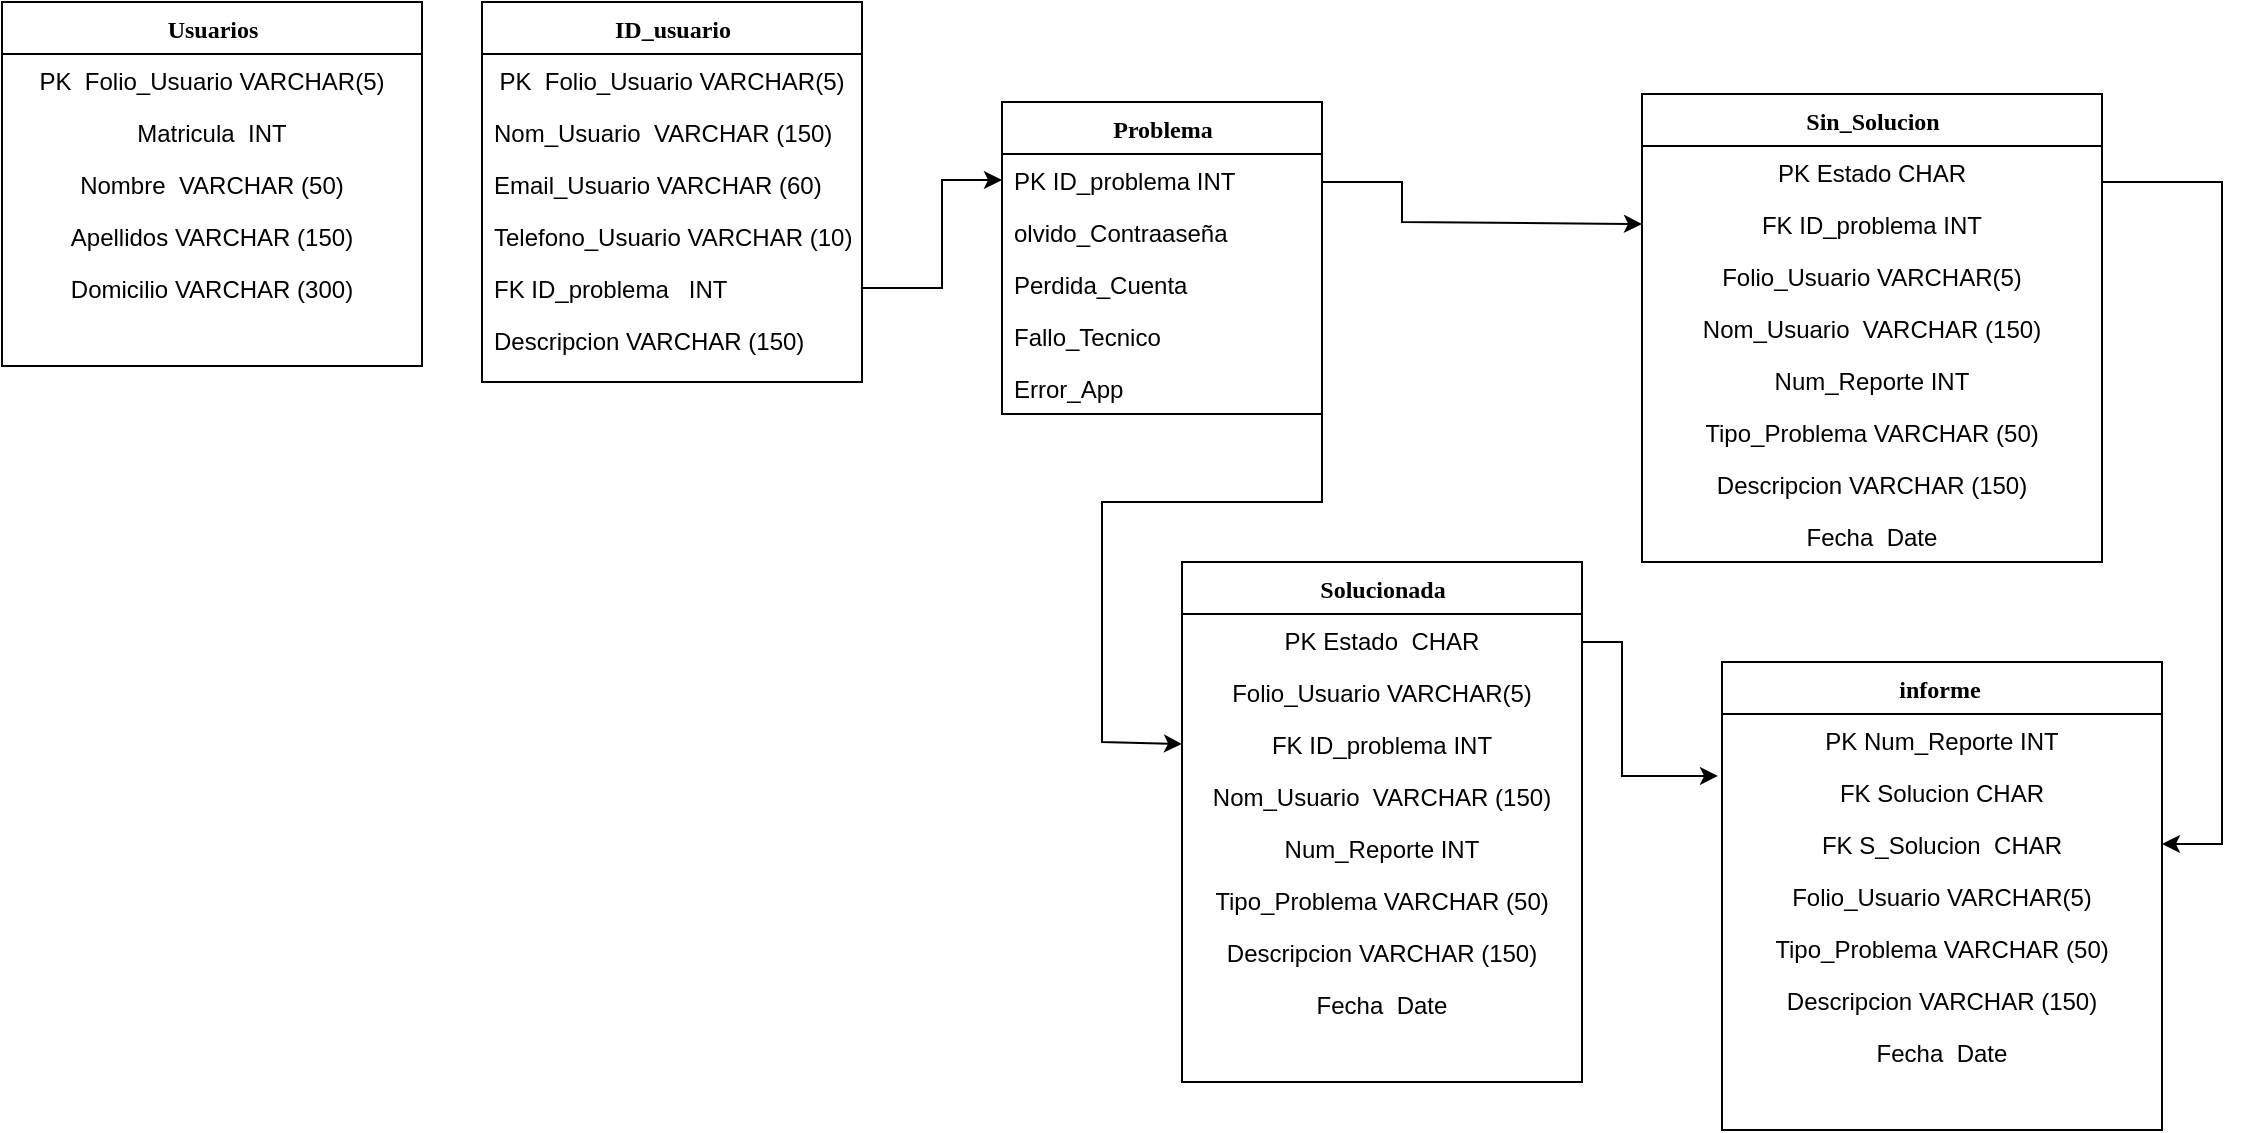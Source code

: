 <mxfile version="18.2.0" type="github">
  <diagram name="Page-1" id="9f46799a-70d6-7492-0946-bef42562c5a5">
    <mxGraphModel dx="2120" dy="456" grid="1" gridSize="10" guides="1" tooltips="1" connect="1" arrows="1" fold="1" page="1" pageScale="1" pageWidth="1100" pageHeight="850" background="none" math="0" shadow="0">
      <root>
        <mxCell id="0" />
        <mxCell id="1" parent="0" />
        <mxCell id="78961159f06e98e8-17" value="ID_usuario" style="swimlane;html=1;fontStyle=1;align=center;verticalAlign=top;childLayout=stackLayout;horizontal=1;startSize=26;horizontalStack=0;resizeParent=1;resizeLast=0;collapsible=1;marginBottom=0;swimlaneFillColor=#ffffff;rounded=0;shadow=0;comic=0;labelBackgroundColor=none;strokeWidth=1;fillColor=none;fontFamily=Verdana;fontSize=12" parent="1" vertex="1">
          <mxGeometry x="210" y="30" width="190" height="190" as="geometry" />
        </mxCell>
        <mxCell id="78961159f06e98e8-23" value="&lt;div style=&quot;&quot;&gt;&lt;span style=&quot;background-color: initial;&quot;&gt;PK &lt;span style=&quot;white-space: pre;&quot;&gt; &lt;/span&gt;Folio_Usuario&lt;/span&gt;&lt;span style=&quot;background-color: initial; white-space: pre;&quot;&gt; VARCHAR(5)&lt;/span&gt;&lt;/div&gt;" style="text;html=1;strokeColor=none;fillColor=none;align=center;verticalAlign=top;spacingLeft=4;spacingRight=4;whiteSpace=wrap;overflow=hidden;rotatable=0;points=[[0,0.5],[1,0.5]];portConstraint=eastwest;" parent="78961159f06e98e8-17" vertex="1">
          <mxGeometry y="26" width="190" height="26" as="geometry" />
        </mxCell>
        <mxCell id="78961159f06e98e8-21" value="Nom_Usuario&amp;nbsp; VARCHAR (150)" style="text;html=1;strokeColor=none;fillColor=none;align=left;verticalAlign=top;spacingLeft=4;spacingRight=4;whiteSpace=wrap;overflow=hidden;rotatable=0;points=[[0,0.5],[1,0.5]];portConstraint=eastwest;" parent="78961159f06e98e8-17" vertex="1">
          <mxGeometry y="52" width="190" height="26" as="geometry" />
        </mxCell>
        <mxCell id="78961159f06e98e8-25" value="Email_Usuario VARCHAR (60)" style="text;html=1;strokeColor=none;fillColor=none;align=left;verticalAlign=top;spacingLeft=4;spacingRight=4;whiteSpace=wrap;overflow=hidden;rotatable=0;points=[[0,0.5],[1,0.5]];portConstraint=eastwest;" parent="78961159f06e98e8-17" vertex="1">
          <mxGeometry y="78" width="190" height="26" as="geometry" />
        </mxCell>
        <mxCell id="78961159f06e98e8-26" value="Telefono_Usuario VARCHAR (10)" style="text;html=1;strokeColor=none;fillColor=none;align=left;verticalAlign=top;spacingLeft=4;spacingRight=4;whiteSpace=wrap;overflow=hidden;rotatable=0;points=[[0,0.5],[1,0.5]];portConstraint=eastwest;" parent="78961159f06e98e8-17" vertex="1">
          <mxGeometry y="104" width="190" height="26" as="geometry" />
        </mxCell>
        <mxCell id="78961159f06e98e8-24" value="FK ID_problema&amp;nbsp;&lt;span style=&quot;white-space: pre;&quot;&gt; &lt;/span&gt;&lt;span style=&quot;white-space: pre;&quot;&gt; &lt;/span&gt;INT" style="text;html=1;strokeColor=none;fillColor=none;align=left;verticalAlign=top;spacingLeft=4;spacingRight=4;whiteSpace=wrap;overflow=hidden;rotatable=0;points=[[0,0.5],[1,0.5]];portConstraint=eastwest;" parent="78961159f06e98e8-17" vertex="1">
          <mxGeometry y="130" width="190" height="26" as="geometry" />
        </mxCell>
        <mxCell id="78961159f06e98e8-20" value="Descripcion&lt;span style=&quot;&quot;&gt; &lt;/span&gt;VARCHAR (150)" style="text;html=1;strokeColor=none;fillColor=none;align=left;verticalAlign=top;spacingLeft=4;spacingRight=4;whiteSpace=wrap;overflow=hidden;rotatable=0;points=[[0,0.5],[1,0.5]];portConstraint=eastwest;" parent="78961159f06e98e8-17" vertex="1">
          <mxGeometry y="156" width="190" height="26" as="geometry" />
        </mxCell>
        <mxCell id="78961159f06e98e8-30" value="Usuarios" style="swimlane;html=1;fontStyle=1;align=center;verticalAlign=top;childLayout=stackLayout;horizontal=1;startSize=26;horizontalStack=0;resizeParent=1;resizeLast=0;collapsible=1;marginBottom=0;swimlaneFillColor=#ffffff;rounded=0;shadow=0;comic=0;labelBackgroundColor=none;strokeWidth=1;fillColor=none;fontFamily=Verdana;fontSize=12" parent="1" vertex="1">
          <mxGeometry x="-30" y="30" width="210" height="182" as="geometry" />
        </mxCell>
        <mxCell id="MW6UIU1s70_hb1hz5P5l-1" value="&lt;div style=&quot;&quot;&gt;&lt;span style=&quot;background-color: initial;&quot;&gt;PK &lt;span style=&quot;white-space: pre;&quot;&gt; &lt;/span&gt;Folio_Usuario&lt;/span&gt;&lt;span style=&quot;background-color: initial; white-space: pre;&quot;&gt; VARCHAR(5)&lt;/span&gt;&lt;/div&gt;" style="text;html=1;strokeColor=none;fillColor=none;align=center;verticalAlign=top;spacingLeft=4;spacingRight=4;whiteSpace=wrap;overflow=hidden;rotatable=0;points=[[0,0.5],[1,0.5]];portConstraint=eastwest;" vertex="1" parent="78961159f06e98e8-30">
          <mxGeometry y="26" width="210" height="26" as="geometry" />
        </mxCell>
        <mxCell id="gsKUr-7NXjaGKJpmfNqr-25" value="&lt;div style=&quot;&quot;&gt;&lt;span style=&quot;background-color: initial;&quot;&gt;Matricula&lt;span style=&quot;white-space: pre;&quot;&gt;&amp;nbsp;&lt;span style=&quot;white-space: pre;&quot;&gt;	&lt;/span&gt;INT&lt;/span&gt;&lt;/span&gt;&lt;/div&gt;" style="text;html=1;strokeColor=none;fillColor=none;align=center;verticalAlign=top;spacingLeft=4;spacingRight=4;whiteSpace=wrap;overflow=hidden;rotatable=0;points=[[0,0.5],[1,0.5]];portConstraint=eastwest;" parent="78961159f06e98e8-30" vertex="1">
          <mxGeometry y="52" width="210" height="26" as="geometry" />
        </mxCell>
        <mxCell id="K94069X6ARe0IjTpD96H-12" value="Nombre&amp;nbsp; VARCHAR (50)" style="text;html=1;strokeColor=none;fillColor=none;align=center;verticalAlign=top;spacingLeft=4;spacingRight=4;whiteSpace=wrap;overflow=hidden;rotatable=0;points=[[0,0.5],[1,0.5]];portConstraint=eastwest;" parent="78961159f06e98e8-30" vertex="1">
          <mxGeometry y="78" width="210" height="26" as="geometry" />
        </mxCell>
        <mxCell id="gsKUr-7NXjaGKJpmfNqr-3" value="Apellidos VARCHAR (150)" style="text;html=1;strokeColor=none;fillColor=none;align=center;verticalAlign=top;spacingLeft=4;spacingRight=4;whiteSpace=wrap;overflow=hidden;rotatable=0;points=[[0,0.5],[1,0.5]];portConstraint=eastwest;" parent="78961159f06e98e8-30" vertex="1">
          <mxGeometry y="104" width="210" height="26" as="geometry" />
        </mxCell>
        <mxCell id="78961159f06e98e8-33" value="Domicilio&lt;span style=&quot;&quot;&gt;	&lt;/span&gt;VARCHAR (300)" style="text;html=1;strokeColor=none;fillColor=none;align=center;verticalAlign=top;spacingLeft=4;spacingRight=4;whiteSpace=wrap;overflow=hidden;rotatable=0;points=[[0,0.5],[1,0.5]];portConstraint=eastwest;" parent="78961159f06e98e8-30" vertex="1">
          <mxGeometry y="130" width="210" height="26" as="geometry" />
        </mxCell>
        <mxCell id="78961159f06e98e8-43" value="Problema" style="swimlane;html=1;fontStyle=1;align=center;verticalAlign=top;childLayout=stackLayout;horizontal=1;startSize=26;horizontalStack=0;resizeParent=1;resizeLast=0;collapsible=1;marginBottom=0;swimlaneFillColor=#ffffff;rounded=0;shadow=0;comic=0;labelBackgroundColor=none;strokeWidth=1;fillColor=none;fontFamily=Verdana;fontSize=12" parent="1" vertex="1">
          <mxGeometry x="470" y="80" width="160" height="156" as="geometry" />
        </mxCell>
        <mxCell id="78961159f06e98e8-44" value="PK&lt;span style=&quot;white-space: pre;&quot;&gt; &lt;/span&gt;ID_problema&lt;span style=&quot;white-space: pre;&quot;&gt; &lt;/span&gt;INT" style="text;html=1;strokeColor=none;fillColor=none;align=left;verticalAlign=top;spacingLeft=4;spacingRight=4;whiteSpace=wrap;overflow=hidden;rotatable=0;points=[[0,0.5],[1,0.5]];portConstraint=eastwest;" parent="78961159f06e98e8-43" vertex="1">
          <mxGeometry y="26" width="160" height="26" as="geometry" />
        </mxCell>
        <mxCell id="K94069X6ARe0IjTpD96H-6" value="olvido_Contraaseña" style="text;html=1;strokeColor=none;fillColor=none;align=left;verticalAlign=top;spacingLeft=4;spacingRight=4;whiteSpace=wrap;overflow=hidden;rotatable=0;points=[[0,0.5],[1,0.5]];portConstraint=eastwest;" parent="78961159f06e98e8-43" vertex="1">
          <mxGeometry y="52" width="160" height="26" as="geometry" />
        </mxCell>
        <mxCell id="78961159f06e98e8-45" value="Perdida_Cuenta" style="text;html=1;strokeColor=none;fillColor=none;align=left;verticalAlign=top;spacingLeft=4;spacingRight=4;whiteSpace=wrap;overflow=hidden;rotatable=0;points=[[0,0.5],[1,0.5]];portConstraint=eastwest;" parent="78961159f06e98e8-43" vertex="1">
          <mxGeometry y="78" width="160" height="26" as="geometry" />
        </mxCell>
        <mxCell id="78961159f06e98e8-49" value="Fallo_Tecnico" style="text;html=1;strokeColor=none;fillColor=none;align=left;verticalAlign=top;spacingLeft=4;spacingRight=4;whiteSpace=wrap;overflow=hidden;rotatable=0;points=[[0,0.5],[1,0.5]];portConstraint=eastwest;" parent="78961159f06e98e8-43" vertex="1">
          <mxGeometry y="104" width="160" height="26" as="geometry" />
        </mxCell>
        <mxCell id="78961159f06e98e8-50" value="Error_App" style="text;html=1;strokeColor=none;fillColor=none;align=left;verticalAlign=top;spacingLeft=4;spacingRight=4;whiteSpace=wrap;overflow=hidden;rotatable=0;points=[[0,0.5],[1,0.5]];portConstraint=eastwest;" parent="78961159f06e98e8-43" vertex="1">
          <mxGeometry y="130" width="160" height="26" as="geometry" />
        </mxCell>
        <mxCell id="78961159f06e98e8-56" value="Solucionada" style="swimlane;html=1;fontStyle=1;align=center;verticalAlign=top;childLayout=stackLayout;horizontal=1;startSize=26;horizontalStack=0;resizeParent=1;resizeLast=0;collapsible=1;marginBottom=0;swimlaneFillColor=#ffffff;rounded=0;shadow=0;comic=0;labelBackgroundColor=none;strokeWidth=1;fillColor=none;fontFamily=Verdana;fontSize=12" parent="1" vertex="1">
          <mxGeometry x="560" y="310" width="200" height="260" as="geometry" />
        </mxCell>
        <mxCell id="gsKUr-7NXjaGKJpmfNqr-1" value="&lt;div style=&quot;&quot;&gt;PK&lt;span style=&quot;white-space: pre;&quot;&gt; &lt;/span&gt;Estado&amp;nbsp;&lt;span style=&quot;white-space: pre;&quot;&gt; &lt;/span&gt;CHAR&lt;/div&gt;" style="text;html=1;strokeColor=none;fillColor=none;align=center;verticalAlign=top;spacingLeft=4;spacingRight=4;whiteSpace=wrap;overflow=hidden;rotatable=0;points=[[0,0.5],[1,0.5]];portConstraint=eastwest;" parent="78961159f06e98e8-56" vertex="1">
          <mxGeometry y="26" width="200" height="26" as="geometry" />
        </mxCell>
        <mxCell id="gsKUr-7NXjaGKJpmfNqr-23" value="&lt;div style=&quot;&quot;&gt;&lt;span style=&quot;background-color: initial;&quot;&gt;Folio_Usuario&lt;/span&gt;&lt;span style=&quot;background-color: initial; white-space: pre;&quot;&gt; VARCHAR(5)&lt;/span&gt;&lt;/div&gt;" style="text;html=1;strokeColor=none;fillColor=none;align=center;verticalAlign=top;spacingLeft=4;spacingRight=4;whiteSpace=wrap;overflow=hidden;rotatable=0;points=[[0,0.5],[1,0.5]];portConstraint=eastwest;" parent="78961159f06e98e8-56" vertex="1">
          <mxGeometry y="52" width="200" height="26" as="geometry" />
        </mxCell>
        <mxCell id="K94069X6ARe0IjTpD96H-11" value="FK&lt;span style=&quot;white-space: pre;&quot;&gt; &lt;/span&gt;ID_problema&lt;span style=&quot;white-space: pre;&quot;&gt; &lt;/span&gt;INT" style="text;html=1;strokeColor=none;fillColor=none;align=center;verticalAlign=top;spacingLeft=4;spacingRight=4;whiteSpace=wrap;overflow=hidden;rotatable=0;points=[[0,0.5],[1,0.5]];portConstraint=eastwest;" parent="78961159f06e98e8-56" vertex="1">
          <mxGeometry y="78" width="200" height="26" as="geometry" />
        </mxCell>
        <mxCell id="gsKUr-7NXjaGKJpmfNqr-2" value="Nom_Usuario&amp;nbsp; VARCHAR (150)" style="text;html=1;strokeColor=none;fillColor=none;align=center;verticalAlign=top;spacingLeft=4;spacingRight=4;whiteSpace=wrap;overflow=hidden;rotatable=0;points=[[0,0.5],[1,0.5]];portConstraint=eastwest;" parent="78961159f06e98e8-56" vertex="1">
          <mxGeometry y="104" width="200" height="26" as="geometry" />
        </mxCell>
        <mxCell id="78961159f06e98e8-59" value="Num_Reporte&lt;span style=&quot;white-space: pre;&quot;&gt; &lt;/span&gt;INT" style="text;html=1;strokeColor=none;fillColor=none;align=center;verticalAlign=top;spacingLeft=4;spacingRight=4;whiteSpace=wrap;overflow=hidden;rotatable=0;points=[[0,0.5],[1,0.5]];portConstraint=eastwest;" parent="78961159f06e98e8-56" vertex="1">
          <mxGeometry y="130" width="200" height="26" as="geometry" />
        </mxCell>
        <mxCell id="78961159f06e98e8-60" value="Tipo_Problema&lt;span style=&quot;white-space: pre;&quot;&gt; &lt;/span&gt;VARCHAR (50)" style="text;html=1;strokeColor=none;fillColor=none;align=center;verticalAlign=top;spacingLeft=4;spacingRight=4;whiteSpace=wrap;overflow=hidden;rotatable=0;points=[[0,0.5],[1,0.5]];portConstraint=eastwest;" parent="78961159f06e98e8-56" vertex="1">
          <mxGeometry y="156" width="200" height="26" as="geometry" />
        </mxCell>
        <mxCell id="gsKUr-7NXjaGKJpmfNqr-4" value="Descripcion&lt;span style=&quot;&quot;&gt; &lt;/span&gt;VARCHAR (150)" style="text;html=1;strokeColor=none;fillColor=none;align=center;verticalAlign=top;spacingLeft=4;spacingRight=4;whiteSpace=wrap;overflow=hidden;rotatable=0;points=[[0,0.5],[1,0.5]];portConstraint=eastwest;" parent="78961159f06e98e8-56" vertex="1">
          <mxGeometry y="182" width="200" height="26" as="geometry" />
        </mxCell>
        <mxCell id="78961159f06e98e8-62" value="Fecha &lt;span style=&quot;white-space: pre;&quot;&gt; &lt;/span&gt;Date" style="text;html=1;strokeColor=none;fillColor=none;align=center;verticalAlign=top;spacingLeft=4;spacingRight=4;whiteSpace=wrap;overflow=hidden;rotatable=0;points=[[0,0.5],[1,0.5]];portConstraint=eastwest;" parent="78961159f06e98e8-56" vertex="1">
          <mxGeometry y="208" width="200" height="26" as="geometry" />
        </mxCell>
        <mxCell id="-0gBYxAiiuX7f4nxkeiU-1" value="informe&amp;nbsp;" style="swimlane;html=1;fontStyle=1;align=center;verticalAlign=top;childLayout=stackLayout;horizontal=1;startSize=26;horizontalStack=0;resizeParent=1;resizeLast=0;collapsible=1;marginBottom=0;swimlaneFillColor=#ffffff;rounded=0;shadow=0;comic=0;labelBackgroundColor=none;strokeWidth=1;fillColor=none;fontFamily=Verdana;fontSize=12" parent="1" vertex="1">
          <mxGeometry x="830" y="360" width="220" height="234" as="geometry" />
        </mxCell>
        <mxCell id="-0gBYxAiiuX7f4nxkeiU-2" value="PK&lt;span style=&quot;white-space: pre;&quot;&gt; &lt;/span&gt;Num_Reporte&lt;span style=&quot;white-space: pre;&quot;&gt; &lt;/span&gt;INT" style="text;html=1;strokeColor=none;fillColor=none;align=center;verticalAlign=top;spacingLeft=4;spacingRight=4;whiteSpace=wrap;overflow=hidden;rotatable=0;points=[[0,0.5],[1,0.5]];portConstraint=eastwest;" parent="-0gBYxAiiuX7f4nxkeiU-1" vertex="1">
          <mxGeometry y="26" width="220" height="26" as="geometry" />
        </mxCell>
        <mxCell id="gsKUr-7NXjaGKJpmfNqr-14" value="&lt;div style=&quot;&quot;&gt;FK&lt;span style=&quot;white-space: pre;&quot;&gt; &lt;/span&gt;Solucion&lt;span style=&quot;white-space: pre;&quot;&gt; &lt;/span&gt;CHAR&lt;/div&gt;" style="text;html=1;strokeColor=none;fillColor=none;align=center;verticalAlign=top;spacingLeft=4;spacingRight=4;whiteSpace=wrap;overflow=hidden;rotatable=0;points=[[0,0.5],[1,0.5]];portConstraint=eastwest;" parent="-0gBYxAiiuX7f4nxkeiU-1" vertex="1">
          <mxGeometry y="52" width="220" height="26" as="geometry" />
        </mxCell>
        <mxCell id="gsKUr-7NXjaGKJpmfNqr-18" value="&lt;div style=&quot;&quot;&gt;FK&lt;span style=&quot;white-space: pre;&quot;&gt; &lt;/span&gt;S_Solucion&amp;nbsp;&lt;span style=&quot;white-space: pre;&quot;&gt; &lt;/span&gt;CHAR&lt;/div&gt;" style="text;html=1;strokeColor=none;fillColor=none;align=center;verticalAlign=top;spacingLeft=4;spacingRight=4;whiteSpace=wrap;overflow=hidden;rotatable=0;points=[[0,0.5],[1,0.5]];portConstraint=eastwest;" parent="-0gBYxAiiuX7f4nxkeiU-1" vertex="1">
          <mxGeometry y="78" width="220" height="26" as="geometry" />
        </mxCell>
        <mxCell id="gsKUr-7NXjaGKJpmfNqr-24" value="&lt;div style=&quot;&quot;&gt;&lt;span style=&quot;background-color: initial;&quot;&gt;Folio_Usuario&lt;/span&gt;&lt;span style=&quot;background-color: initial; white-space: pre;&quot;&gt; VARCHAR(5)&lt;/span&gt;&lt;/div&gt;" style="text;html=1;strokeColor=none;fillColor=none;align=center;verticalAlign=top;spacingLeft=4;spacingRight=4;whiteSpace=wrap;overflow=hidden;rotatable=0;points=[[0,0.5],[1,0.5]];portConstraint=eastwest;" parent="-0gBYxAiiuX7f4nxkeiU-1" vertex="1">
          <mxGeometry y="104" width="220" height="26" as="geometry" />
        </mxCell>
        <mxCell id="gsKUr-7NXjaGKJpmfNqr-9" value="Tipo_Problema&lt;span style=&quot;white-space: pre;&quot;&gt; &lt;/span&gt;VARCHAR (50)" style="text;html=1;strokeColor=none;fillColor=none;align=center;verticalAlign=top;spacingLeft=4;spacingRight=4;whiteSpace=wrap;overflow=hidden;rotatable=0;points=[[0,0.5],[1,0.5]];portConstraint=eastwest;" parent="-0gBYxAiiuX7f4nxkeiU-1" vertex="1">
          <mxGeometry y="130" width="220" height="26" as="geometry" />
        </mxCell>
        <mxCell id="gsKUr-7NXjaGKJpmfNqr-16" value="Descripcion&lt;span style=&quot;&quot;&gt; &lt;/span&gt;VARCHAR (150)" style="text;html=1;strokeColor=none;fillColor=none;align=center;verticalAlign=top;spacingLeft=4;spacingRight=4;whiteSpace=wrap;overflow=hidden;rotatable=0;points=[[0,0.5],[1,0.5]];portConstraint=eastwest;" parent="-0gBYxAiiuX7f4nxkeiU-1" vertex="1">
          <mxGeometry y="156" width="220" height="26" as="geometry" />
        </mxCell>
        <mxCell id="gsKUr-7NXjaGKJpmfNqr-17" value="Fecha &lt;span style=&quot;white-space: pre;&quot;&gt; &lt;/span&gt;Date" style="text;html=1;strokeColor=none;fillColor=none;align=center;verticalAlign=top;spacingLeft=4;spacingRight=4;whiteSpace=wrap;overflow=hidden;rotatable=0;points=[[0,0.5],[1,0.5]];portConstraint=eastwest;" parent="-0gBYxAiiuX7f4nxkeiU-1" vertex="1">
          <mxGeometry y="182" width="220" height="26" as="geometry" />
        </mxCell>
        <mxCell id="-0gBYxAiiuX7f4nxkeiU-6" value="Sin_Solucion" style="swimlane;html=1;fontStyle=1;align=center;verticalAlign=top;childLayout=stackLayout;horizontal=1;startSize=26;horizontalStack=0;resizeParent=1;resizeLast=0;collapsible=1;marginBottom=0;swimlaneFillColor=#ffffff;rounded=0;shadow=0;comic=0;labelBackgroundColor=none;strokeWidth=1;fillColor=none;fontFamily=Verdana;fontSize=12" parent="1" vertex="1">
          <mxGeometry x="790" y="76" width="230" height="234" as="geometry" />
        </mxCell>
        <mxCell id="-0gBYxAiiuX7f4nxkeiU-7" value="PK&lt;span style=&quot;white-space: pre;&quot;&gt; &lt;/span&gt;Estado&lt;span style=&quot;white-space: pre;&quot;&gt; &lt;/span&gt;CHAR" style="text;html=1;strokeColor=none;fillColor=none;align=center;verticalAlign=top;spacingLeft=4;spacingRight=4;whiteSpace=wrap;overflow=hidden;rotatable=0;points=[[0,0.5],[1,0.5]];portConstraint=eastwest;" parent="-0gBYxAiiuX7f4nxkeiU-6" vertex="1">
          <mxGeometry y="26" width="230" height="26" as="geometry" />
        </mxCell>
        <mxCell id="gsKUr-7NXjaGKJpmfNqr-13" value="FK ID_problema INT" style="text;html=1;strokeColor=none;fillColor=none;align=center;verticalAlign=top;spacingLeft=4;spacingRight=4;whiteSpace=wrap;overflow=hidden;rotatable=0;points=[[0,0.5],[1,0.5]];portConstraint=eastwest;" parent="-0gBYxAiiuX7f4nxkeiU-6" vertex="1">
          <mxGeometry y="52" width="230" height="26" as="geometry" />
        </mxCell>
        <mxCell id="gsKUr-7NXjaGKJpmfNqr-22" value="&lt;div style=&quot;&quot;&gt;&lt;span style=&quot;background-color: initial;&quot;&gt;Folio_Usuario&lt;/span&gt;&lt;span style=&quot;background-color: initial; white-space: pre;&quot;&gt; VARCHAR(5)&lt;/span&gt;&lt;/div&gt;" style="text;html=1;strokeColor=none;fillColor=none;align=center;verticalAlign=top;spacingLeft=4;spacingRight=4;whiteSpace=wrap;overflow=hidden;rotatable=0;points=[[0,0.5],[1,0.5]];portConstraint=eastwest;" parent="-0gBYxAiiuX7f4nxkeiU-6" vertex="1">
          <mxGeometry y="78" width="230" height="26" as="geometry" />
        </mxCell>
        <mxCell id="gsKUr-7NXjaGKJpmfNqr-6" value="Nom_Usuario&amp;nbsp; VARCHAR (150)" style="text;html=1;strokeColor=none;fillColor=none;align=center;verticalAlign=top;spacingLeft=4;spacingRight=4;whiteSpace=wrap;overflow=hidden;rotatable=0;points=[[0,0.5],[1,0.5]];portConstraint=eastwest;" parent="-0gBYxAiiuX7f4nxkeiU-6" vertex="1">
          <mxGeometry y="104" width="230" height="26" as="geometry" />
        </mxCell>
        <mxCell id="-0gBYxAiiuX7f4nxkeiU-9" value="&lt;div style=&quot;&quot;&gt;&lt;span style=&quot;background-color: initial;&quot;&gt;Num_Reporte&lt;/span&gt;&lt;span style=&quot;background-color: initial; white-space: pre;&quot;&gt; &lt;/span&gt;&lt;span style=&quot;background-color: initial;&quot;&gt;INT&lt;/span&gt;&lt;/div&gt;" style="text;html=1;strokeColor=none;fillColor=none;align=center;verticalAlign=top;spacingLeft=4;spacingRight=4;whiteSpace=wrap;overflow=hidden;rotatable=0;points=[[0,0.5],[1,0.5]];portConstraint=eastwest;" parent="-0gBYxAiiuX7f4nxkeiU-6" vertex="1">
          <mxGeometry y="130" width="230" height="26" as="geometry" />
        </mxCell>
        <mxCell id="gsKUr-7NXjaGKJpmfNqr-10" value="Tipo_Problema&lt;span style=&quot;white-space: pre;&quot;&gt; &lt;/span&gt;VARCHAR (50)" style="text;html=1;strokeColor=none;fillColor=none;align=center;verticalAlign=top;spacingLeft=4;spacingRight=4;whiteSpace=wrap;overflow=hidden;rotatable=0;points=[[0,0.5],[1,0.5]];portConstraint=eastwest;" parent="-0gBYxAiiuX7f4nxkeiU-6" vertex="1">
          <mxGeometry y="156" width="230" height="26" as="geometry" />
        </mxCell>
        <mxCell id="gsKUr-7NXjaGKJpmfNqr-5" value="Descripcion&lt;span style=&quot;&quot;&gt; &lt;/span&gt;VARCHAR (150)" style="text;html=1;strokeColor=none;fillColor=none;align=center;verticalAlign=top;spacingLeft=4;spacingRight=4;whiteSpace=wrap;overflow=hidden;rotatable=0;points=[[0,0.5],[1,0.5]];portConstraint=eastwest;" parent="-0gBYxAiiuX7f4nxkeiU-6" vertex="1">
          <mxGeometry y="182" width="230" height="26" as="geometry" />
        </mxCell>
        <mxCell id="gsKUr-7NXjaGKJpmfNqr-11" value="Fecha &lt;span style=&quot;white-space: pre;&quot;&gt; &lt;/span&gt;Date" style="text;html=1;strokeColor=none;fillColor=none;align=center;verticalAlign=top;spacingLeft=4;spacingRight=4;whiteSpace=wrap;overflow=hidden;rotatable=0;points=[[0,0.5],[1,0.5]];portConstraint=eastwest;" parent="-0gBYxAiiuX7f4nxkeiU-6" vertex="1">
          <mxGeometry y="208" width="230" height="26" as="geometry" />
        </mxCell>
        <mxCell id="K94069X6ARe0IjTpD96H-5" value="" style="endArrow=classic;html=1;rounded=0;exitX=1;exitY=0.5;exitDx=0;exitDy=0;entryX=0;entryY=0.5;entryDx=0;entryDy=0;" parent="1" source="78961159f06e98e8-24" target="78961159f06e98e8-44" edge="1">
          <mxGeometry width="50" height="50" relative="1" as="geometry">
            <mxPoint x="370" y="290" as="sourcePoint" />
            <mxPoint x="440" y="120" as="targetPoint" />
            <Array as="points">
              <mxPoint x="400" y="173" />
              <mxPoint x="440" y="173" />
              <mxPoint x="440" y="119" />
            </Array>
          </mxGeometry>
        </mxCell>
        <mxCell id="K94069X6ARe0IjTpD96H-10" value="" style="endArrow=classic;html=1;rounded=0;entryX=0;entryY=0.5;entryDx=0;entryDy=0;" parent="1" target="K94069X6ARe0IjTpD96H-11" edge="1">
          <mxGeometry width="50" height="50" relative="1" as="geometry">
            <mxPoint x="630" y="120" as="sourcePoint" />
            <mxPoint x="520" y="380" as="targetPoint" />
            <Array as="points">
              <mxPoint x="630" y="280" />
              <mxPoint x="520" y="280" />
              <mxPoint x="520" y="400" />
            </Array>
          </mxGeometry>
        </mxCell>
        <mxCell id="gsKUr-7NXjaGKJpmfNqr-15" value="" style="endArrow=classic;html=1;rounded=0;entryX=0;entryY=0.5;entryDx=0;entryDy=0;" parent="1" target="gsKUr-7NXjaGKJpmfNqr-13" edge="1">
          <mxGeometry width="50" height="50" relative="1" as="geometry">
            <mxPoint x="630" y="120" as="sourcePoint" />
            <mxPoint x="720" y="120" as="targetPoint" />
            <Array as="points">
              <mxPoint x="670" y="120" />
              <mxPoint x="670" y="140" />
            </Array>
          </mxGeometry>
        </mxCell>
        <mxCell id="gsKUr-7NXjaGKJpmfNqr-19" value="" style="endArrow=classic;html=1;rounded=0;entryX=-0.009;entryY=0.192;entryDx=0;entryDy=0;entryPerimeter=0;" parent="1" target="gsKUr-7NXjaGKJpmfNqr-14" edge="1">
          <mxGeometry width="50" height="50" relative="1" as="geometry">
            <mxPoint x="760" y="350" as="sourcePoint" />
            <mxPoint x="810" y="300" as="targetPoint" />
            <Array as="points">
              <mxPoint x="780" y="350" />
              <mxPoint x="780" y="417" />
            </Array>
          </mxGeometry>
        </mxCell>
        <mxCell id="gsKUr-7NXjaGKJpmfNqr-20" value="" style="endArrow=classic;html=1;rounded=0;entryX=1;entryY=0.5;entryDx=0;entryDy=0;" parent="1" target="gsKUr-7NXjaGKJpmfNqr-18" edge="1">
          <mxGeometry width="50" height="50" relative="1" as="geometry">
            <mxPoint x="1020" y="120" as="sourcePoint" />
            <mxPoint x="1080" y="420" as="targetPoint" />
            <Array as="points">
              <mxPoint x="1080" y="120" />
              <mxPoint x="1080" y="451" />
            </Array>
          </mxGeometry>
        </mxCell>
      </root>
    </mxGraphModel>
  </diagram>
</mxfile>
